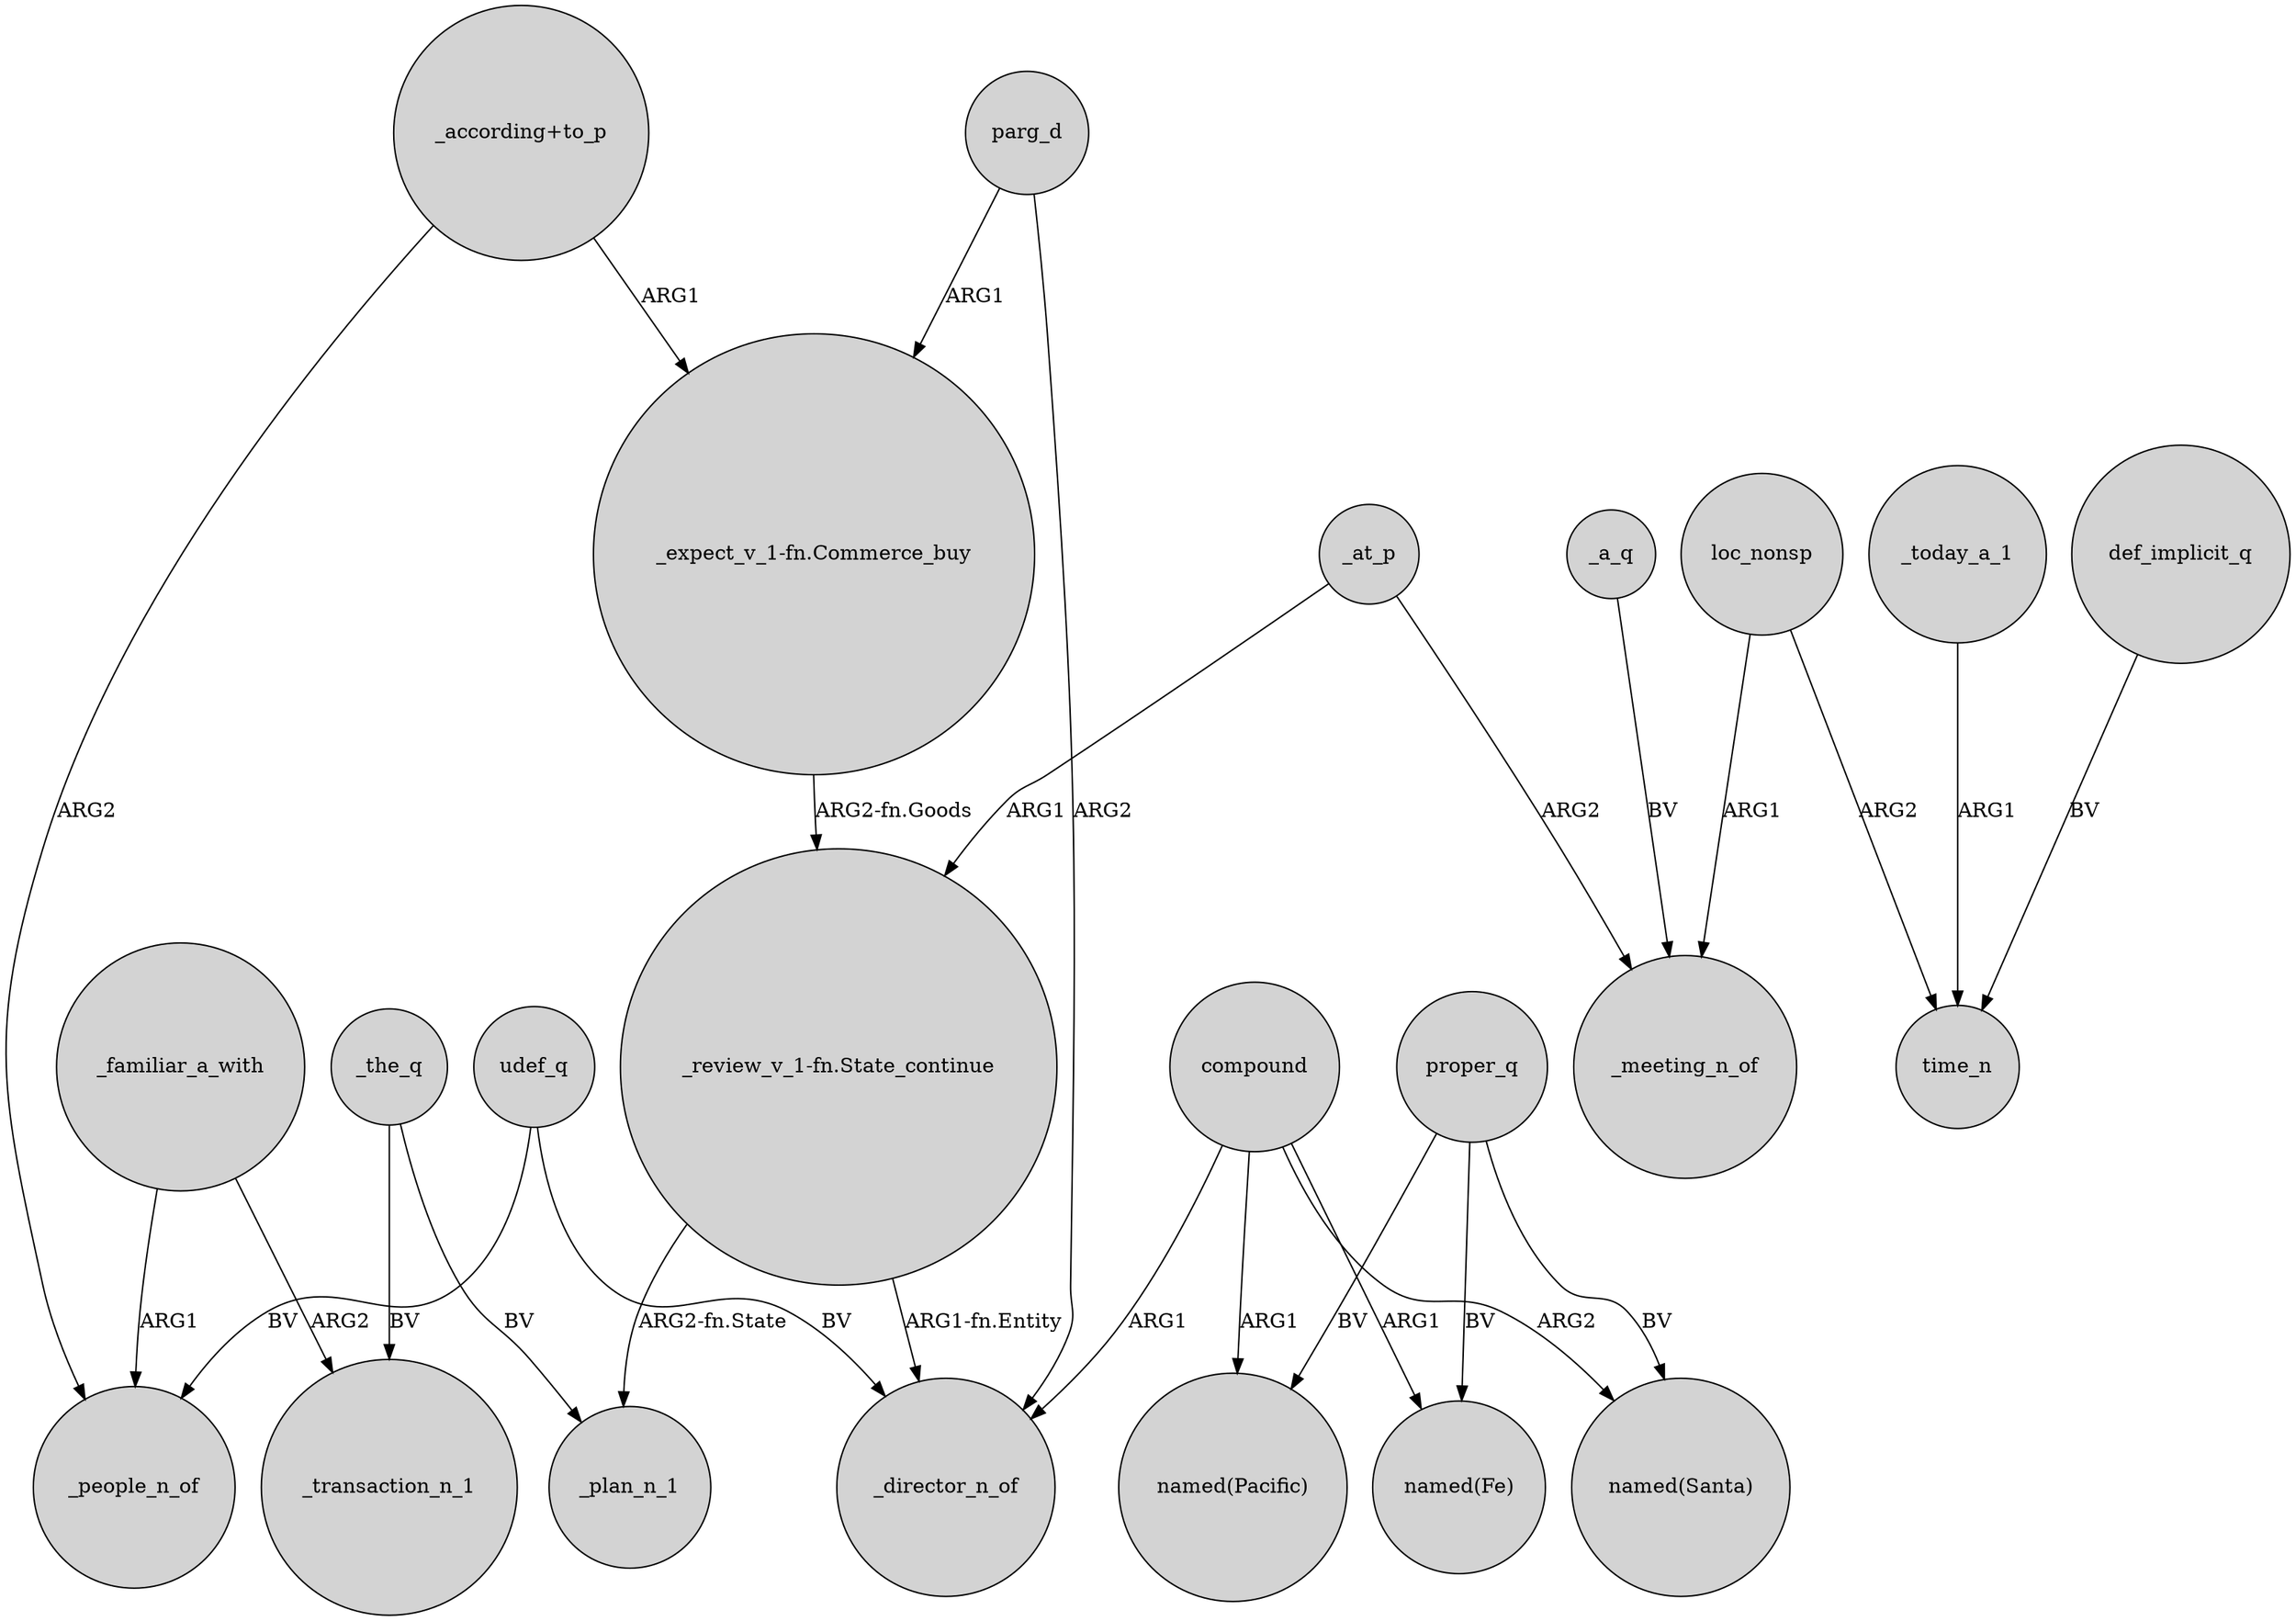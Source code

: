 digraph {
	node [shape=circle style=filled]
	udef_q -> _people_n_of [label=BV]
	udef_q -> _director_n_of [label=BV]
	proper_q -> "named(Fe)" [label=BV]
	_familiar_a_with -> _transaction_n_1 [label=ARG2]
	"_review_v_1-fn.State_continue" -> _director_n_of [label="ARG1-fn.Entity"]
	"_review_v_1-fn.State_continue" -> _plan_n_1 [label="ARG2-fn.State"]
	loc_nonsp -> _meeting_n_of [label=ARG1]
	"_according+to_p" -> "_expect_v_1-fn.Commerce_buy" [label=ARG1]
	compound -> "named(Santa)" [label=ARG2]
	compound -> "named(Pacific)" [label=ARG1]
	_at_p -> "_review_v_1-fn.State_continue" [label=ARG1]
	_the_q -> _transaction_n_1 [label=BV]
	_a_q -> _meeting_n_of [label=BV]
	"_expect_v_1-fn.Commerce_buy" -> "_review_v_1-fn.State_continue" [label="ARG2-fn.Goods"]
	parg_d -> _director_n_of [label=ARG2]
	compound -> "named(Fe)" [label=ARG1]
	proper_q -> "named(Pacific)" [label=BV]
	_today_a_1 -> time_n [label=ARG1]
	compound -> _director_n_of [label=ARG1]
	loc_nonsp -> time_n [label=ARG2]
	proper_q -> "named(Santa)" [label=BV]
	_the_q -> _plan_n_1 [label=BV]
	_at_p -> _meeting_n_of [label=ARG2]
	_familiar_a_with -> _people_n_of [label=ARG1]
	"_according+to_p" -> _people_n_of [label=ARG2]
	parg_d -> "_expect_v_1-fn.Commerce_buy" [label=ARG1]
	def_implicit_q -> time_n [label=BV]
}
